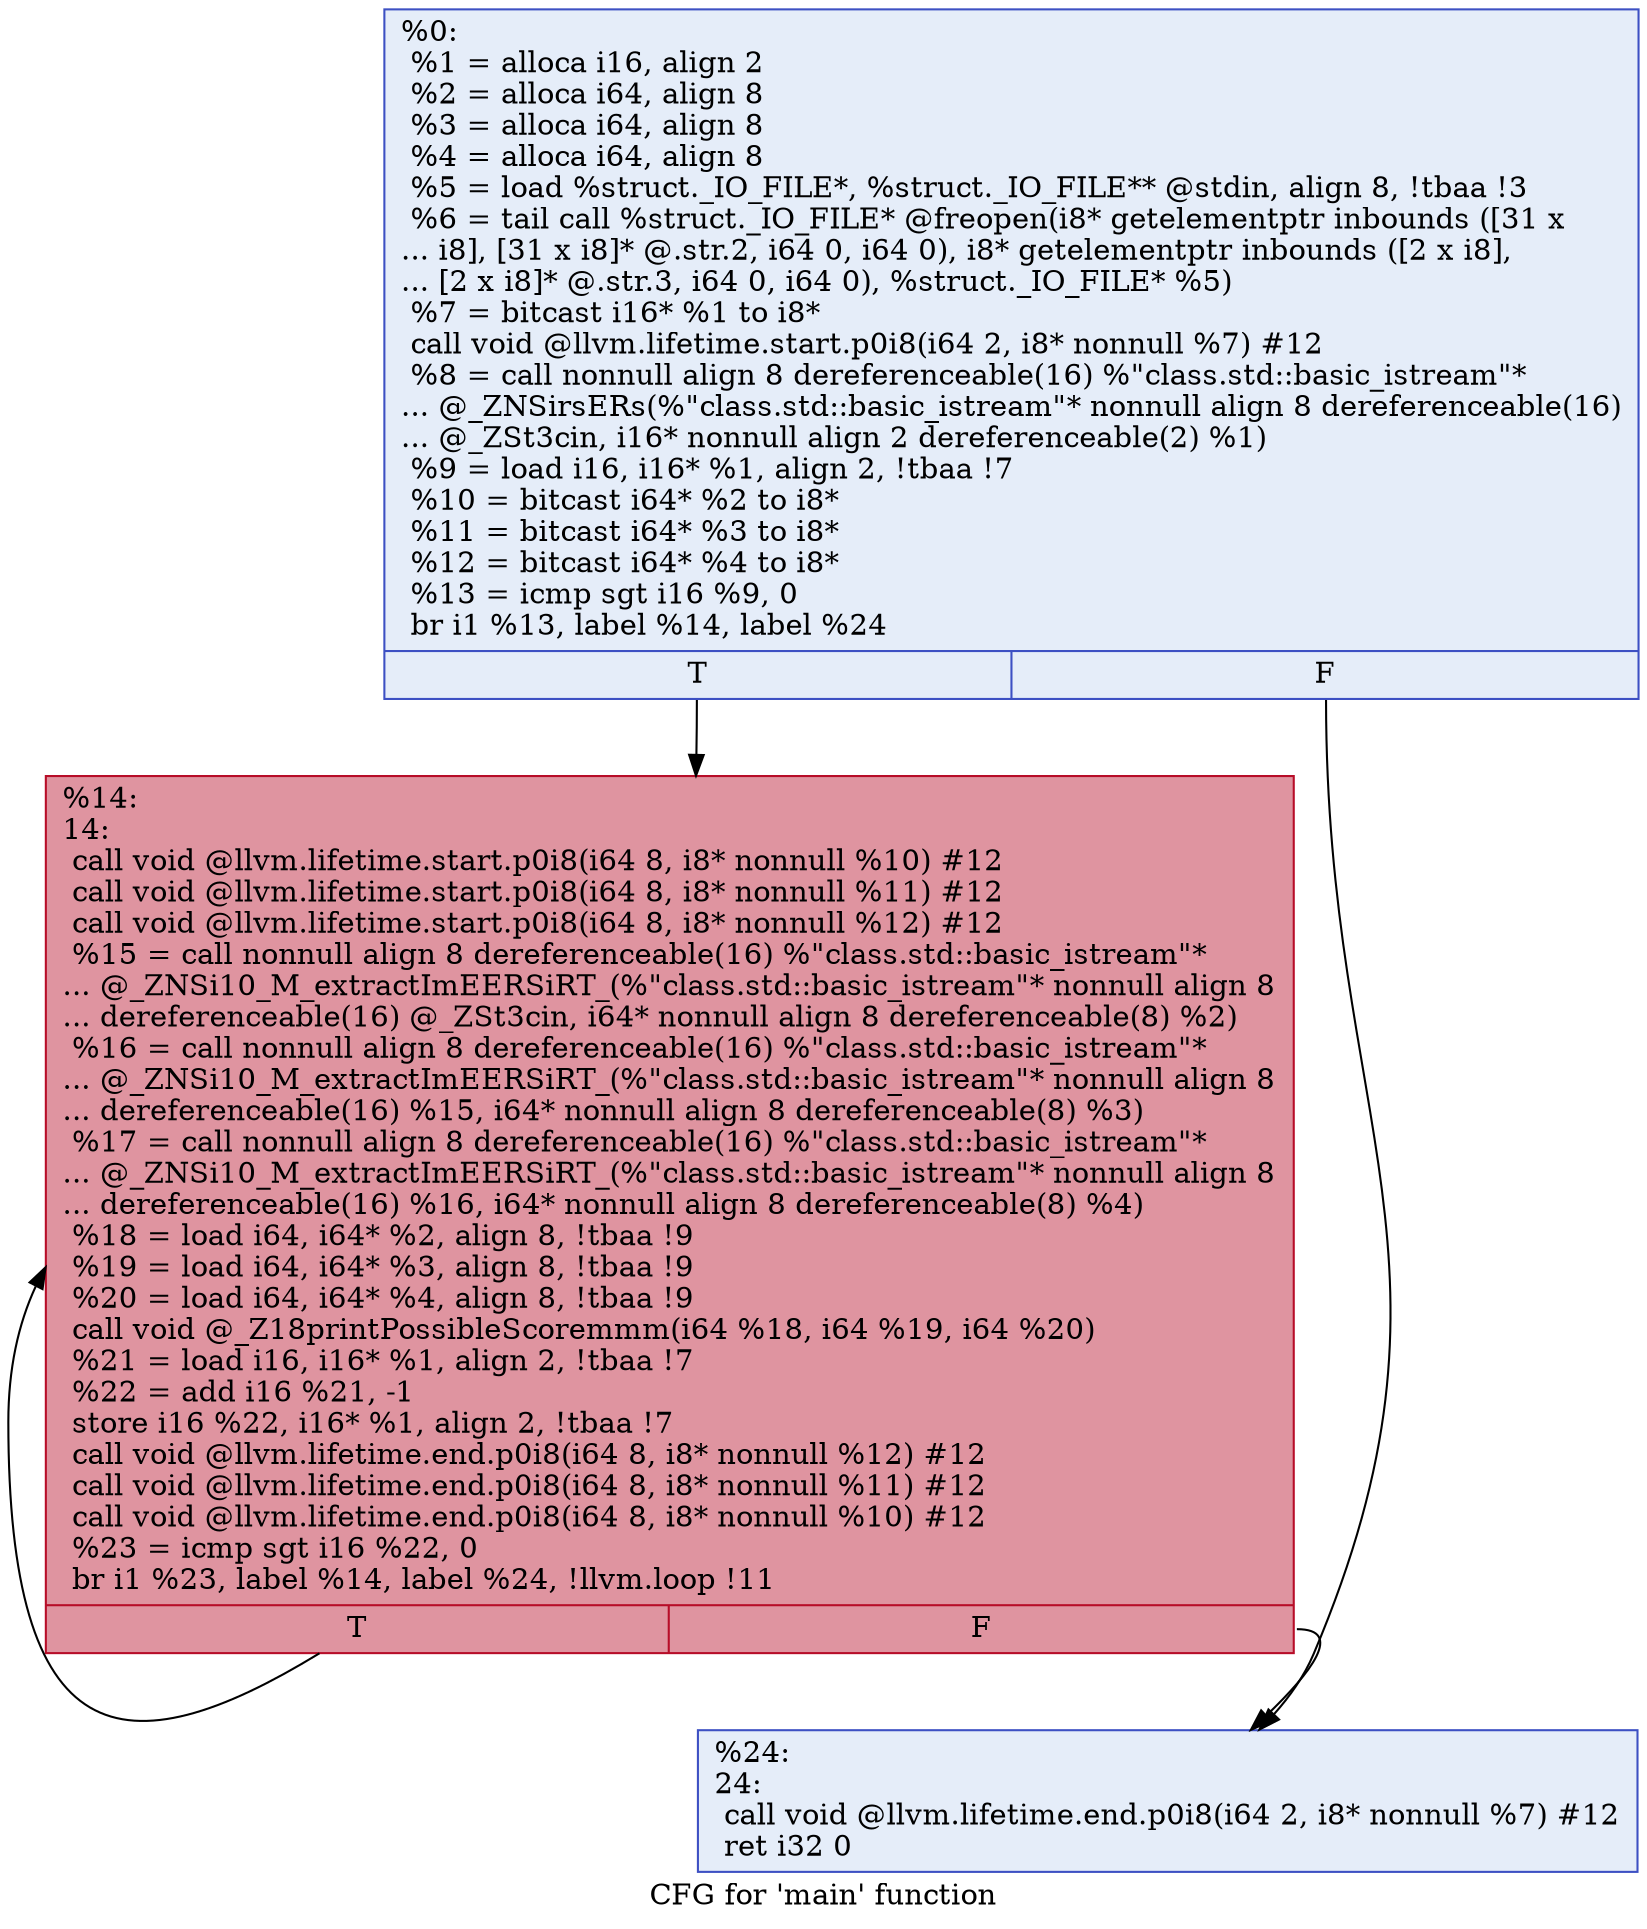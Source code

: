 digraph "CFG for 'main' function" {
	label="CFG for 'main' function";

	Node0x55dfbe04e740 [shape=record,color="#3d50c3ff", style=filled, fillcolor="#c5d6f270",label="{%0:\l  %1 = alloca i16, align 2\l  %2 = alloca i64, align 8\l  %3 = alloca i64, align 8\l  %4 = alloca i64, align 8\l  %5 = load %struct._IO_FILE*, %struct._IO_FILE** @stdin, align 8, !tbaa !3\l  %6 = tail call %struct._IO_FILE* @freopen(i8* getelementptr inbounds ([31 x\l... i8], [31 x i8]* @.str.2, i64 0, i64 0), i8* getelementptr inbounds ([2 x i8],\l... [2 x i8]* @.str.3, i64 0, i64 0), %struct._IO_FILE* %5)\l  %7 = bitcast i16* %1 to i8*\l  call void @llvm.lifetime.start.p0i8(i64 2, i8* nonnull %7) #12\l  %8 = call nonnull align 8 dereferenceable(16) %\"class.std::basic_istream\"*\l... @_ZNSirsERs(%\"class.std::basic_istream\"* nonnull align 8 dereferenceable(16)\l... @_ZSt3cin, i16* nonnull align 2 dereferenceable(2) %1)\l  %9 = load i16, i16* %1, align 2, !tbaa !7\l  %10 = bitcast i64* %2 to i8*\l  %11 = bitcast i64* %3 to i8*\l  %12 = bitcast i64* %4 to i8*\l  %13 = icmp sgt i16 %9, 0\l  br i1 %13, label %14, label %24\l|{<s0>T|<s1>F}}"];
	Node0x55dfbe04e740:s0 -> Node0x55dfbe04e9b0;
	Node0x55dfbe04e740:s1 -> Node0x55dfbe04f520;
	Node0x55dfbe04e9b0 [shape=record,color="#b70d28ff", style=filled, fillcolor="#b70d2870",label="{%14:\l14:                                               \l  call void @llvm.lifetime.start.p0i8(i64 8, i8* nonnull %10) #12\l  call void @llvm.lifetime.start.p0i8(i64 8, i8* nonnull %11) #12\l  call void @llvm.lifetime.start.p0i8(i64 8, i8* nonnull %12) #12\l  %15 = call nonnull align 8 dereferenceable(16) %\"class.std::basic_istream\"*\l... @_ZNSi10_M_extractImEERSiRT_(%\"class.std::basic_istream\"* nonnull align 8\l... dereferenceable(16) @_ZSt3cin, i64* nonnull align 8 dereferenceable(8) %2)\l  %16 = call nonnull align 8 dereferenceable(16) %\"class.std::basic_istream\"*\l... @_ZNSi10_M_extractImEERSiRT_(%\"class.std::basic_istream\"* nonnull align 8\l... dereferenceable(16) %15, i64* nonnull align 8 dereferenceable(8) %3)\l  %17 = call nonnull align 8 dereferenceable(16) %\"class.std::basic_istream\"*\l... @_ZNSi10_M_extractImEERSiRT_(%\"class.std::basic_istream\"* nonnull align 8\l... dereferenceable(16) %16, i64* nonnull align 8 dereferenceable(8) %4)\l  %18 = load i64, i64* %2, align 8, !tbaa !9\l  %19 = load i64, i64* %3, align 8, !tbaa !9\l  %20 = load i64, i64* %4, align 8, !tbaa !9\l  call void @_Z18printPossibleScoremmm(i64 %18, i64 %19, i64 %20)\l  %21 = load i16, i16* %1, align 2, !tbaa !7\l  %22 = add i16 %21, -1\l  store i16 %22, i16* %1, align 2, !tbaa !7\l  call void @llvm.lifetime.end.p0i8(i64 8, i8* nonnull %12) #12\l  call void @llvm.lifetime.end.p0i8(i64 8, i8* nonnull %11) #12\l  call void @llvm.lifetime.end.p0i8(i64 8, i8* nonnull %10) #12\l  %23 = icmp sgt i16 %22, 0\l  br i1 %23, label %14, label %24, !llvm.loop !11\l|{<s0>T|<s1>F}}"];
	Node0x55dfbe04e9b0:s0 -> Node0x55dfbe04e9b0;
	Node0x55dfbe04e9b0:s1 -> Node0x55dfbe04f520;
	Node0x55dfbe04f520 [shape=record,color="#3d50c3ff", style=filled, fillcolor="#c5d6f270",label="{%24:\l24:                                               \l  call void @llvm.lifetime.end.p0i8(i64 2, i8* nonnull %7) #12\l  ret i32 0\l}"];
}
